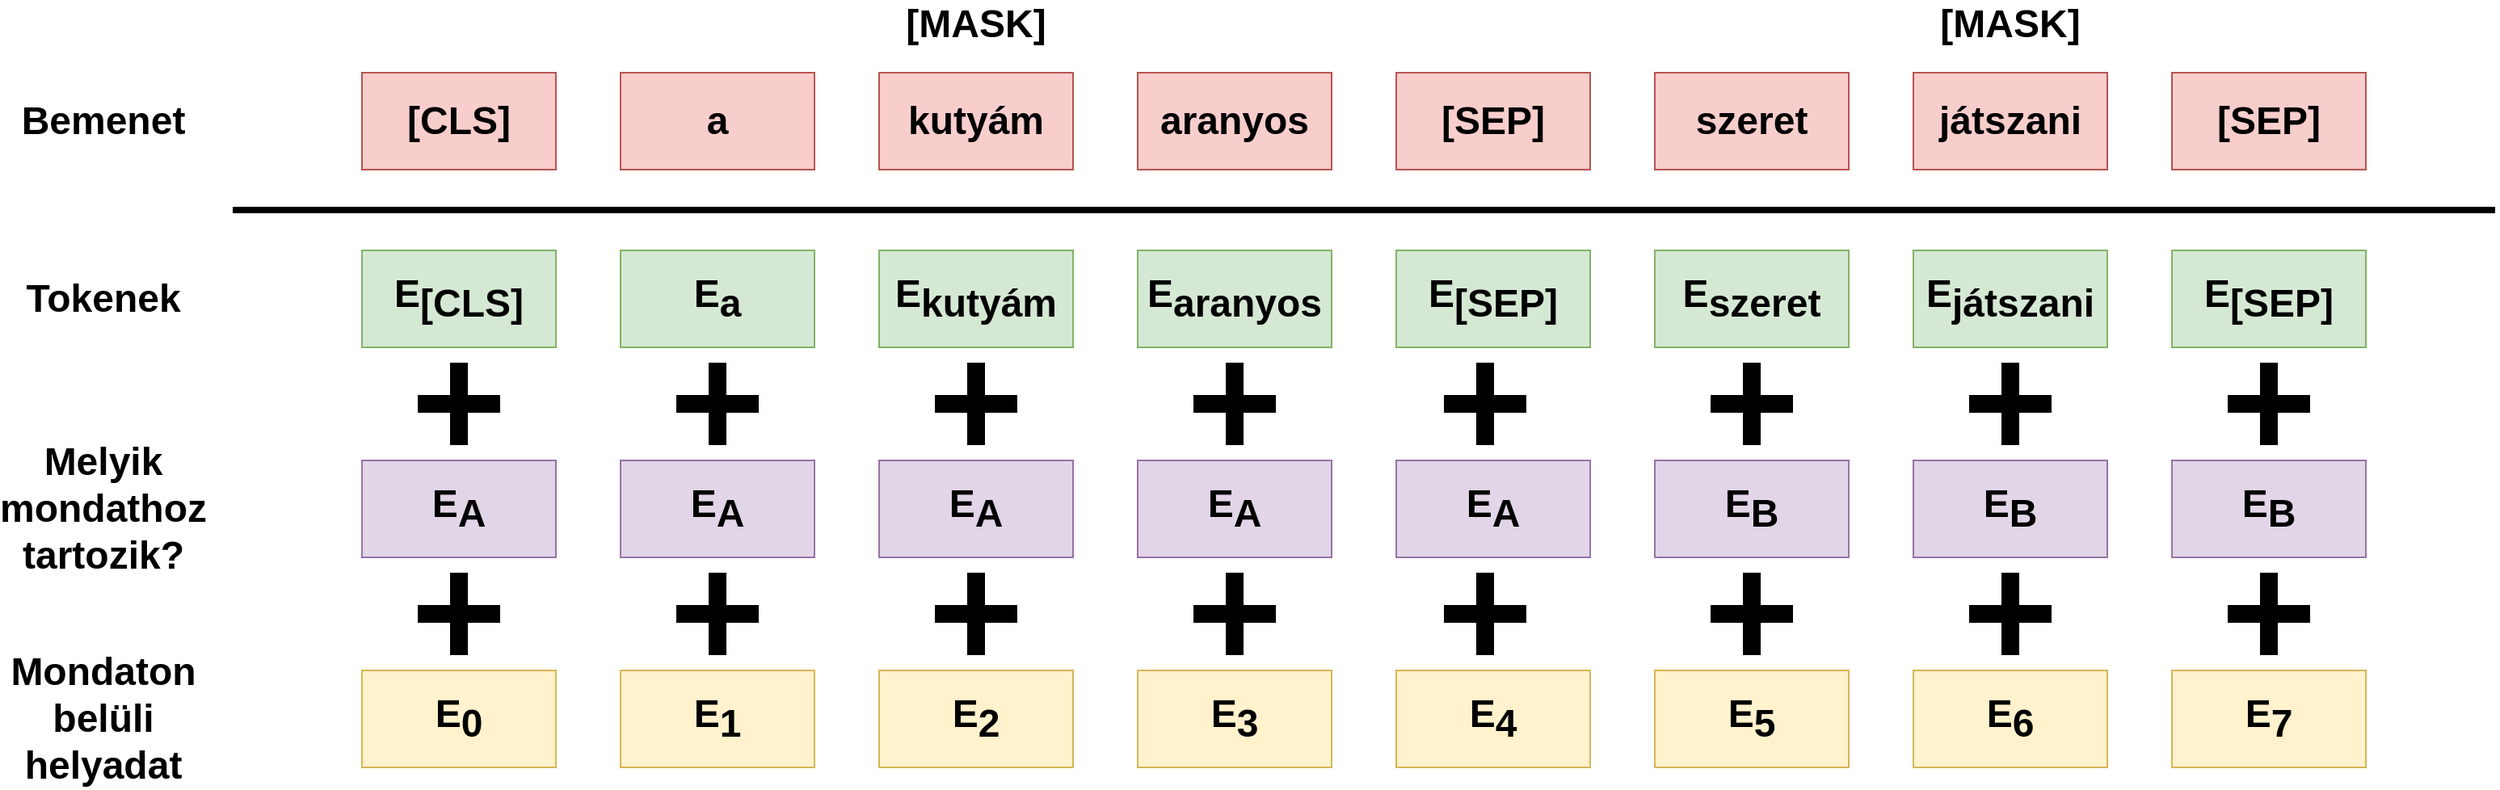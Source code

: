 <mxfile version="12.9.11" type="device"><diagram id="Pdjv4t5v-wfMLCRKbSv5" name="Page-1"><mxGraphModel dx="2211" dy="779" grid="1" gridSize="10" guides="1" tooltips="1" connect="1" arrows="1" fold="1" page="1" pageScale="1" pageWidth="850" pageHeight="1100" math="0" shadow="0"><root><mxCell id="0"/><mxCell id="1" parent="0"/><mxCell id="U1D4wbIRMVxLU1PmAkS4-1" value="&lt;font style=&quot;font-size: 24px;&quot;&gt;&lt;b style=&quot;font-size: 24px;&quot;&gt;[CLS]&lt;/b&gt;&lt;/font&gt;" style="rounded=0;whiteSpace=wrap;html=1;fillColor=#f8cecc;strokeColor=#b85450;fontSize=24;" parent="1" vertex="1"><mxGeometry x="40" y="360" width="120" height="60" as="geometry"/></mxCell><mxCell id="U1D4wbIRMVxLU1PmAkS4-2" value="&lt;b style=&quot;font-size: 24px;&quot;&gt;&lt;font style=&quot;font-size: 24px;&quot;&gt;a&lt;/font&gt;&lt;/b&gt;" style="rounded=0;whiteSpace=wrap;html=1;fillColor=#f8cecc;strokeColor=#b85450;fontSize=24;" parent="1" vertex="1"><mxGeometry x="200" y="360" width="120" height="60" as="geometry"/></mxCell><mxCell id="U1D4wbIRMVxLU1PmAkS4-3" value="&lt;b style=&quot;font-size: 24px;&quot;&gt;&lt;font style=&quot;font-size: 24px;&quot;&gt;kutyám&lt;/font&gt;&lt;/b&gt;" style="rounded=0;whiteSpace=wrap;html=1;fillColor=#f8cecc;strokeColor=#b85450;fontSize=24;" parent="1" vertex="1"><mxGeometry x="360" y="360" width="120" height="60" as="geometry"/></mxCell><mxCell id="U1D4wbIRMVxLU1PmAkS4-4" value="&lt;b style=&quot;font-size: 24px;&quot;&gt;&lt;font style=&quot;font-size: 24px;&quot;&gt;aranyos&lt;/font&gt;&lt;/b&gt;" style="rounded=0;whiteSpace=wrap;html=1;fillColor=#f8cecc;strokeColor=#b85450;fontSize=24;" parent="1" vertex="1"><mxGeometry x="520" y="360" width="120" height="60" as="geometry"/></mxCell><mxCell id="U1D4wbIRMVxLU1PmAkS4-5" value="&lt;b style=&quot;font-size: 24px;&quot;&gt;&lt;font style=&quot;font-size: 24px;&quot;&gt;[SEP]&lt;/font&gt;&lt;/b&gt;" style="rounded=0;whiteSpace=wrap;html=1;fillColor=#f8cecc;strokeColor=#b85450;fontSize=24;" parent="1" vertex="1"><mxGeometry x="680" y="360" width="120" height="60" as="geometry"/></mxCell><mxCell id="U1D4wbIRMVxLU1PmAkS4-6" value="&lt;b style=&quot;font-size: 24px;&quot;&gt;&lt;font style=&quot;font-size: 24px;&quot;&gt;szeret&lt;/font&gt;&lt;/b&gt;" style="rounded=0;whiteSpace=wrap;html=1;fillColor=#f8cecc;strokeColor=#b85450;fontSize=24;" parent="1" vertex="1"><mxGeometry x="840" y="360" width="120" height="60" as="geometry"/></mxCell><mxCell id="U1D4wbIRMVxLU1PmAkS4-7" value="&lt;b style=&quot;font-size: 24px;&quot;&gt;&lt;font style=&quot;font-size: 24px;&quot;&gt;játszani&lt;/font&gt;&lt;/b&gt;" style="rounded=0;whiteSpace=wrap;html=1;fillColor=#f8cecc;strokeColor=#b85450;fontSize=24;" parent="1" vertex="1"><mxGeometry x="1000" y="360" width="120" height="60" as="geometry"/></mxCell><mxCell id="U1D4wbIRMVxLU1PmAkS4-8" value="&lt;b style=&quot;font-size: 24px;&quot;&gt;&lt;font style=&quot;font-size: 24px;&quot;&gt;[SEP]&lt;/font&gt;&lt;/b&gt;" style="rounded=0;whiteSpace=wrap;html=1;fillColor=#f8cecc;strokeColor=#b85450;fontSize=24;" parent="1" vertex="1"><mxGeometry x="1160" y="360" width="120" height="60" as="geometry"/></mxCell><mxCell id="U1D4wbIRMVxLU1PmAkS4-9" value="&lt;font style=&quot;font-size: 24px;&quot;&gt;&lt;b style=&quot;font-size: 24px;&quot;&gt;E&lt;/b&gt;&lt;sub style=&quot;font-size: 24px;&quot;&gt;&lt;b style=&quot;font-size: 24px;&quot;&gt;[CLS]&lt;/b&gt;&lt;/sub&gt;&lt;/font&gt;" style="rounded=0;whiteSpace=wrap;html=1;fillColor=#d5e8d4;strokeColor=#82b366;fontSize=24;" parent="1" vertex="1"><mxGeometry x="40" y="470" width="120" height="60" as="geometry"/></mxCell><mxCell id="U1D4wbIRMVxLU1PmAkS4-10" value="&lt;b style=&quot;font-size: 24px;&quot;&gt;&lt;font style=&quot;font-size: 24px;&quot;&gt;E&lt;/font&gt;&lt;sub style=&quot;font-size: 24px;&quot;&gt;&lt;font style=&quot;font-size: 24px;&quot;&gt;a&lt;/font&gt;&lt;/sub&gt;&lt;/b&gt;" style="rounded=0;whiteSpace=wrap;html=1;fillColor=#d5e8d4;strokeColor=#82b366;fontSize=24;" parent="1" vertex="1"><mxGeometry x="200" y="470" width="120" height="60" as="geometry"/></mxCell><mxCell id="U1D4wbIRMVxLU1PmAkS4-11" value="&lt;b style=&quot;font-size: 24px;&quot;&gt;&lt;font style=&quot;font-size: 24px;&quot;&gt;E&lt;/font&gt;&lt;sub style=&quot;font-size: 24px;&quot;&gt;&lt;font style=&quot;font-size: 24px;&quot;&gt;kutyám&lt;/font&gt;&lt;/sub&gt;&lt;/b&gt;" style="rounded=0;whiteSpace=wrap;html=1;fillColor=#d5e8d4;strokeColor=#82b366;fontSize=24;" parent="1" vertex="1"><mxGeometry x="360" y="470" width="120" height="60" as="geometry"/></mxCell><mxCell id="U1D4wbIRMVxLU1PmAkS4-12" value="&lt;b style=&quot;font-size: 24px;&quot;&gt;&lt;font style=&quot;font-size: 24px;&quot;&gt;&lt;b style=&quot;font-size: 24px;&quot;&gt;&lt;font style=&quot;font-size: 24px;&quot;&gt;E&lt;/font&gt;&lt;/b&gt;&lt;sub style=&quot;font-size: 24px;&quot;&gt;aranyos&lt;/sub&gt;&lt;/font&gt;&lt;/b&gt;" style="rounded=0;whiteSpace=wrap;html=1;fillColor=#d5e8d4;strokeColor=#82b366;fontSize=24;" parent="1" vertex="1"><mxGeometry x="520" y="470" width="120" height="60" as="geometry"/></mxCell><mxCell id="U1D4wbIRMVxLU1PmAkS4-13" value="&lt;b style=&quot;font-size: 24px;&quot;&gt;&lt;font style=&quot;font-size: 24px;&quot;&gt;&lt;b style=&quot;font-size: 24px;&quot;&gt;&lt;font style=&quot;font-size: 24px;&quot;&gt;E&lt;/font&gt;&lt;/b&gt;&lt;sub style=&quot;font-size: 24px;&quot;&gt;[SEP]&lt;/sub&gt;&lt;/font&gt;&lt;/b&gt;" style="rounded=0;whiteSpace=wrap;html=1;fillColor=#d5e8d4;strokeColor=#82b366;fontSize=24;" parent="1" vertex="1"><mxGeometry x="680" y="470" width="120" height="60" as="geometry"/></mxCell><mxCell id="U1D4wbIRMVxLU1PmAkS4-14" value="&lt;b style=&quot;font-size: 24px;&quot;&gt;&lt;font style=&quot;font-size: 24px;&quot;&gt;&lt;b style=&quot;font-size: 24px;&quot;&gt;&lt;font style=&quot;font-size: 24px;&quot;&gt;E&lt;/font&gt;&lt;/b&gt;&lt;sub style=&quot;font-size: 24px;&quot;&gt;szeret&lt;/sub&gt;&lt;/font&gt;&lt;/b&gt;" style="rounded=0;whiteSpace=wrap;html=1;fillColor=#d5e8d4;strokeColor=#82b366;fontSize=24;" parent="1" vertex="1"><mxGeometry x="840" y="470" width="120" height="60" as="geometry"/></mxCell><mxCell id="U1D4wbIRMVxLU1PmAkS4-15" value="&lt;b style=&quot;font-size: 24px;&quot;&gt;&lt;font style=&quot;font-size: 24px;&quot;&gt;&lt;b style=&quot;font-size: 24px;&quot;&gt;&lt;font style=&quot;font-size: 24px;&quot;&gt;E&lt;/font&gt;&lt;/b&gt;&lt;sub style=&quot;font-size: 24px;&quot;&gt;játszani&lt;/sub&gt;&lt;/font&gt;&lt;/b&gt;" style="rounded=0;whiteSpace=wrap;html=1;fillColor=#d5e8d4;strokeColor=#82b366;fontSize=24;" parent="1" vertex="1"><mxGeometry x="1000" y="470" width="120" height="60" as="geometry"/></mxCell><mxCell id="U1D4wbIRMVxLU1PmAkS4-16" value="&lt;b style=&quot;font-size: 24px;&quot;&gt;&lt;font style=&quot;font-size: 24px;&quot;&gt;&lt;b style=&quot;font-size: 24px;&quot;&gt;&lt;font style=&quot;font-size: 24px;&quot;&gt;E&lt;/font&gt;&lt;/b&gt;&lt;sub style=&quot;font-size: 24px;&quot;&gt;[SEP]&lt;/sub&gt;&lt;/font&gt;&lt;/b&gt;" style="rounded=0;whiteSpace=wrap;html=1;fillColor=#d5e8d4;strokeColor=#82b366;fontSize=24;" parent="1" vertex="1"><mxGeometry x="1160" y="470" width="120" height="60" as="geometry"/></mxCell><mxCell id="U1D4wbIRMVxLU1PmAkS4-25" value="&lt;b style=&quot;font-size: 24px;&quot;&gt;&lt;font style=&quot;font-size: 24px;&quot;&gt;E&lt;sub style=&quot;font-size: 24px;&quot;&gt;0&lt;/sub&gt;&lt;/font&gt;&lt;/b&gt;" style="rounded=0;whiteSpace=wrap;html=1;fillColor=#fff2cc;strokeColor=#d6b656;fontSize=24;" parent="1" vertex="1"><mxGeometry x="40" y="730" width="120" height="60" as="geometry"/></mxCell><mxCell id="U1D4wbIRMVxLU1PmAkS4-26" value="&lt;b style=&quot;font-size: 24px;&quot;&gt;&lt;font style=&quot;font-size: 24px;&quot;&gt;E&lt;sub style=&quot;font-size: 24px;&quot;&gt;1&lt;/sub&gt;&lt;/font&gt;&lt;/b&gt;" style="rounded=0;whiteSpace=wrap;html=1;fillColor=#fff2cc;strokeColor=#d6b656;fontSize=24;" parent="1" vertex="1"><mxGeometry x="200" y="730" width="120" height="60" as="geometry"/></mxCell><mxCell id="U1D4wbIRMVxLU1PmAkS4-27" value="&lt;b style=&quot;font-size: 24px;&quot;&gt;&lt;font style=&quot;font-size: 24px;&quot;&gt;E&lt;sub style=&quot;font-size: 24px;&quot;&gt;2&lt;/sub&gt;&lt;/font&gt;&lt;/b&gt;" style="rounded=0;whiteSpace=wrap;html=1;fillColor=#fff2cc;strokeColor=#d6b656;fontSize=24;" parent="1" vertex="1"><mxGeometry x="360" y="730" width="120" height="60" as="geometry"/></mxCell><mxCell id="U1D4wbIRMVxLU1PmAkS4-28" value="&lt;b style=&quot;font-size: 24px;&quot;&gt;&lt;font style=&quot;font-size: 24px;&quot;&gt;E&lt;sub style=&quot;font-size: 24px;&quot;&gt;3&lt;/sub&gt;&lt;/font&gt;&lt;/b&gt;" style="rounded=0;whiteSpace=wrap;html=1;fillColor=#fff2cc;strokeColor=#d6b656;fontSize=24;" parent="1" vertex="1"><mxGeometry x="520" y="730" width="120" height="60" as="geometry"/></mxCell><mxCell id="U1D4wbIRMVxLU1PmAkS4-29" value="&lt;b style=&quot;font-size: 24px;&quot;&gt;&lt;font style=&quot;font-size: 24px;&quot;&gt;E&lt;sub style=&quot;font-size: 24px;&quot;&gt;4&lt;/sub&gt;&lt;/font&gt;&lt;/b&gt;" style="rounded=0;whiteSpace=wrap;html=1;fillColor=#fff2cc;strokeColor=#d6b656;fontSize=24;" parent="1" vertex="1"><mxGeometry x="680" y="730" width="120" height="60" as="geometry"/></mxCell><mxCell id="U1D4wbIRMVxLU1PmAkS4-30" value="&lt;b style=&quot;font-size: 24px;&quot;&gt;&lt;font style=&quot;font-size: 24px;&quot;&gt;E&lt;sub style=&quot;font-size: 24px;&quot;&gt;5&lt;/sub&gt;&lt;/font&gt;&lt;/b&gt;" style="rounded=0;whiteSpace=wrap;html=1;fillColor=#fff2cc;strokeColor=#d6b656;fontSize=24;" parent="1" vertex="1"><mxGeometry x="840" y="730" width="120" height="60" as="geometry"/></mxCell><mxCell id="U1D4wbIRMVxLU1PmAkS4-31" value="&lt;b style=&quot;font-size: 24px;&quot;&gt;&lt;font style=&quot;font-size: 24px;&quot;&gt;E&lt;sub style=&quot;font-size: 24px;&quot;&gt;6&lt;/sub&gt;&lt;/font&gt;&lt;/b&gt;" style="rounded=0;whiteSpace=wrap;html=1;fillColor=#fff2cc;strokeColor=#d6b656;fontSize=24;" parent="1" vertex="1"><mxGeometry x="1000" y="730" width="120" height="60" as="geometry"/></mxCell><mxCell id="U1D4wbIRMVxLU1PmAkS4-32" value="&lt;b style=&quot;font-size: 24px;&quot;&gt;&lt;font style=&quot;font-size: 24px;&quot;&gt;E&lt;sub style=&quot;font-size: 24px;&quot;&gt;7&lt;/sub&gt;&lt;/font&gt;&lt;/b&gt;" style="rounded=0;whiteSpace=wrap;html=1;fillColor=#fff2cc;strokeColor=#d6b656;fontSize=24;" parent="1" vertex="1"><mxGeometry x="1160" y="730" width="120" height="60" as="geometry"/></mxCell><mxCell id="U1D4wbIRMVxLU1PmAkS4-33" value="" style="shape=cross;whiteSpace=wrap;html=1;fillColor=#000000;fontSize=24;" parent="1" vertex="1"><mxGeometry x="75" y="670" width="50" height="50" as="geometry"/></mxCell><mxCell id="U1D4wbIRMVxLU1PmAkS4-35" value="" style="shape=cross;whiteSpace=wrap;html=1;fillColor=#000000;fontSize=24;" parent="1" vertex="1"><mxGeometry x="235" y="670" width="50" height="50" as="geometry"/></mxCell><mxCell id="U1D4wbIRMVxLU1PmAkS4-36" value="" style="shape=cross;whiteSpace=wrap;html=1;fillColor=#000000;fontSize=24;" parent="1" vertex="1"><mxGeometry x="395" y="670" width="50" height="50" as="geometry"/></mxCell><mxCell id="U1D4wbIRMVxLU1PmAkS4-37" value="" style="shape=cross;whiteSpace=wrap;html=1;fillColor=#000000;fontSize=24;" parent="1" vertex="1"><mxGeometry x="555" y="670" width="50" height="50" as="geometry"/></mxCell><mxCell id="U1D4wbIRMVxLU1PmAkS4-38" value="" style="shape=cross;whiteSpace=wrap;html=1;fillColor=#000000;fontSize=24;" parent="1" vertex="1"><mxGeometry x="710" y="670" width="50" height="50" as="geometry"/></mxCell><mxCell id="U1D4wbIRMVxLU1PmAkS4-39" value="" style="shape=cross;whiteSpace=wrap;html=1;fillColor=#000000;fontSize=24;" parent="1" vertex="1"><mxGeometry x="875" y="670" width="50" height="50" as="geometry"/></mxCell><mxCell id="U1D4wbIRMVxLU1PmAkS4-40" value="" style="shape=cross;whiteSpace=wrap;html=1;fillColor=#000000;fontSize=24;" parent="1" vertex="1"><mxGeometry x="1035" y="670" width="50" height="50" as="geometry"/></mxCell><mxCell id="U1D4wbIRMVxLU1PmAkS4-41" value="" style="shape=cross;whiteSpace=wrap;html=1;fillColor=#000000;fontSize=24;" parent="1" vertex="1"><mxGeometry x="1195" y="670" width="50" height="50" as="geometry"/></mxCell><mxCell id="U1D4wbIRMVxLU1PmAkS4-42" value="&lt;font style=&quot;font-size: 24px;&quot;&gt;&lt;b style=&quot;font-size: 24px;&quot;&gt;E&lt;sub style=&quot;font-size: 24px;&quot;&gt;A&lt;/sub&gt;&lt;/b&gt;&lt;/font&gt;" style="rounded=0;whiteSpace=wrap;html=1;fillColor=#e1d5e7;strokeColor=#9673a6;fontSize=24;" parent="1" vertex="1"><mxGeometry x="40" y="600" width="120" height="60" as="geometry"/></mxCell><mxCell id="U1D4wbIRMVxLU1PmAkS4-43" value="&lt;font style=&quot;font-size: 24px;&quot;&gt;&lt;b style=&quot;font-size: 24px;&quot;&gt;E&lt;sub style=&quot;font-size: 24px;&quot;&gt;A&lt;/sub&gt;&lt;/b&gt;&lt;/font&gt;" style="rounded=0;whiteSpace=wrap;html=1;fillColor=#e1d5e7;strokeColor=#9673a6;fontSize=24;" parent="1" vertex="1"><mxGeometry x="200" y="600" width="120" height="60" as="geometry"/></mxCell><mxCell id="U1D4wbIRMVxLU1PmAkS4-44" value="&lt;font style=&quot;font-size: 24px;&quot;&gt;&lt;b style=&quot;font-size: 24px;&quot;&gt;E&lt;sub style=&quot;font-size: 24px;&quot;&gt;A&lt;/sub&gt;&lt;/b&gt;&lt;/font&gt;" style="rounded=0;whiteSpace=wrap;html=1;fillColor=#e1d5e7;strokeColor=#9673a6;fontSize=24;" parent="1" vertex="1"><mxGeometry x="360" y="600" width="120" height="60" as="geometry"/></mxCell><mxCell id="U1D4wbIRMVxLU1PmAkS4-45" value="&lt;font style=&quot;font-size: 24px;&quot;&gt;&lt;b style=&quot;font-size: 24px;&quot;&gt;E&lt;sub style=&quot;font-size: 24px;&quot;&gt;A&lt;/sub&gt;&lt;/b&gt;&lt;/font&gt;" style="rounded=0;whiteSpace=wrap;html=1;fillColor=#e1d5e7;strokeColor=#9673a6;fontSize=24;" parent="1" vertex="1"><mxGeometry x="520" y="600" width="120" height="60" as="geometry"/></mxCell><mxCell id="U1D4wbIRMVxLU1PmAkS4-46" value="&lt;font style=&quot;font-size: 24px;&quot;&gt;&lt;b style=&quot;font-size: 24px;&quot;&gt;E&lt;sub style=&quot;font-size: 24px;&quot;&gt;A&lt;/sub&gt;&lt;/b&gt;&lt;/font&gt;" style="rounded=0;whiteSpace=wrap;html=1;fillColor=#e1d5e7;strokeColor=#9673a6;fontSize=24;" parent="1" vertex="1"><mxGeometry x="680" y="600" width="120" height="60" as="geometry"/></mxCell><mxCell id="U1D4wbIRMVxLU1PmAkS4-47" value="&lt;font style=&quot;font-size: 24px;&quot;&gt;&lt;b style=&quot;font-size: 24px;&quot;&gt;E&lt;sub style=&quot;font-size: 24px;&quot;&gt;B&lt;/sub&gt;&lt;/b&gt;&lt;/font&gt;" style="rounded=0;whiteSpace=wrap;html=1;fillColor=#e1d5e7;strokeColor=#9673a6;fontSize=24;" parent="1" vertex="1"><mxGeometry x="840" y="600" width="120" height="60" as="geometry"/></mxCell><mxCell id="U1D4wbIRMVxLU1PmAkS4-48" value="&lt;font style=&quot;font-size: 24px;&quot;&gt;&lt;b style=&quot;font-size: 24px;&quot;&gt;E&lt;sub style=&quot;font-size: 24px;&quot;&gt;B&lt;/sub&gt;&lt;/b&gt;&lt;/font&gt;" style="rounded=0;whiteSpace=wrap;html=1;fillColor=#e1d5e7;strokeColor=#9673a6;fontSize=24;" parent="1" vertex="1"><mxGeometry x="1000" y="600" width="120" height="60" as="geometry"/></mxCell><mxCell id="U1D4wbIRMVxLU1PmAkS4-49" value="&lt;font style=&quot;font-size: 24px;&quot;&gt;&lt;b style=&quot;font-size: 24px;&quot;&gt;E&lt;sub style=&quot;font-size: 24px;&quot;&gt;B&lt;/sub&gt;&lt;/b&gt;&lt;/font&gt;" style="rounded=0;whiteSpace=wrap;html=1;fillColor=#e1d5e7;strokeColor=#9673a6;fontSize=24;" parent="1" vertex="1"><mxGeometry x="1160" y="600" width="120" height="60" as="geometry"/></mxCell><mxCell id="U1D4wbIRMVxLU1PmAkS4-50" value="" style="shape=cross;whiteSpace=wrap;html=1;fillColor=#000000;fontSize=24;" parent="1" vertex="1"><mxGeometry x="75" y="540" width="50" height="50" as="geometry"/></mxCell><mxCell id="U1D4wbIRMVxLU1PmAkS4-51" value="" style="shape=cross;whiteSpace=wrap;html=1;fillColor=#000000;fontSize=24;" parent="1" vertex="1"><mxGeometry x="235" y="540" width="50" height="50" as="geometry"/></mxCell><mxCell id="U1D4wbIRMVxLU1PmAkS4-52" value="" style="shape=cross;whiteSpace=wrap;html=1;fillColor=#000000;fontSize=24;" parent="1" vertex="1"><mxGeometry x="395" y="540" width="50" height="50" as="geometry"/></mxCell><mxCell id="U1D4wbIRMVxLU1PmAkS4-53" value="" style="shape=cross;whiteSpace=wrap;html=1;fillColor=#000000;fontSize=24;" parent="1" vertex="1"><mxGeometry x="555" y="540" width="50" height="50" as="geometry"/></mxCell><mxCell id="U1D4wbIRMVxLU1PmAkS4-54" value="" style="shape=cross;whiteSpace=wrap;html=1;fillColor=#000000;fontSize=24;" parent="1" vertex="1"><mxGeometry x="710" y="540" width="50" height="50" as="geometry"/></mxCell><mxCell id="U1D4wbIRMVxLU1PmAkS4-55" value="" style="shape=cross;whiteSpace=wrap;html=1;fillColor=#000000;fontSize=24;" parent="1" vertex="1"><mxGeometry x="875" y="540" width="50" height="50" as="geometry"/></mxCell><mxCell id="U1D4wbIRMVxLU1PmAkS4-56" value="" style="shape=cross;whiteSpace=wrap;html=1;fillColor=#000000;fontSize=24;" parent="1" vertex="1"><mxGeometry x="1035" y="540" width="50" height="50" as="geometry"/></mxCell><mxCell id="U1D4wbIRMVxLU1PmAkS4-57" value="" style="shape=cross;whiteSpace=wrap;html=1;fillColor=#000000;fontSize=24;" parent="1" vertex="1"><mxGeometry x="1195" y="540" width="50" height="50" as="geometry"/></mxCell><mxCell id="U1D4wbIRMVxLU1PmAkS4-58" value="" style="line;strokeWidth=4;html=1;perimeter=backbonePerimeter;points=[];outlineConnect=0;fillColor=#000000;fontSize=24;" parent="1" vertex="1"><mxGeometry x="-40" y="440" width="1400" height="10" as="geometry"/></mxCell><mxCell id="U1D4wbIRMVxLU1PmAkS4-59" value="&lt;font style=&quot;font-size: 24px;&quot;&gt;&lt;b style=&quot;font-size: 24px;&quot;&gt;Bemenet&lt;/b&gt;&lt;/font&gt;" style="text;html=1;strokeColor=none;fillColor=none;align=center;verticalAlign=middle;whiteSpace=wrap;rounded=0;fontSize=24;" parent="1" vertex="1"><mxGeometry x="-140" y="380" width="40" height="20" as="geometry"/></mxCell><mxCell id="U1D4wbIRMVxLU1PmAkS4-61" value="&lt;b style=&quot;font-size: 24px;&quot;&gt;&lt;font style=&quot;font-size: 24px;&quot;&gt;Tokenek&lt;/font&gt;&lt;/b&gt;" style="text;html=1;strokeColor=none;fillColor=none;align=center;verticalAlign=middle;whiteSpace=wrap;rounded=0;fontSize=24;" parent="1" vertex="1"><mxGeometry x="-140" y="490" width="40" height="20" as="geometry"/></mxCell><mxCell id="U1D4wbIRMVxLU1PmAkS4-62" value="&lt;font style=&quot;font-size: 24px;&quot;&gt;&lt;b style=&quot;font-size: 24px;&quot;&gt;Melyik mondathoz tartozik?&lt;br style=&quot;font-size: 24px;&quot;&gt;&lt;/b&gt;&lt;/font&gt;" style="text;html=1;strokeColor=none;fillColor=none;align=center;verticalAlign=middle;whiteSpace=wrap;rounded=0;fontSize=24;" parent="1" vertex="1"><mxGeometry x="-140" y="620" width="40" height="20" as="geometry"/></mxCell><mxCell id="U1D4wbIRMVxLU1PmAkS4-63" value="&lt;b style=&quot;font-size: 24px;&quot;&gt;&lt;font style=&quot;font-size: 24px;&quot;&gt;Mondaton belüli helyadat&lt;br style=&quot;font-size: 24px;&quot;&gt;&lt;/font&gt;&lt;/b&gt;" style="text;html=1;strokeColor=none;fillColor=none;align=center;verticalAlign=middle;whiteSpace=wrap;rounded=0;fontSize=24;" parent="1" vertex="1"><mxGeometry x="-140" y="750" width="40" height="20" as="geometry"/></mxCell><mxCell id="hEk6AH4o83dkJx48-btY-2" value="&lt;font style=&quot;font-size: 24px;&quot;&gt;&lt;b style=&quot;font-size: 24px;&quot;&gt;[MASK]&lt;/b&gt;&lt;/font&gt;" style="text;html=1;strokeColor=none;fillColor=none;align=center;verticalAlign=middle;whiteSpace=wrap;rounded=0;fontSize=24;" parent="1" vertex="1"><mxGeometry x="400" y="320" width="40" height="20" as="geometry"/></mxCell><mxCell id="hEk6AH4o83dkJx48-btY-3" value="&lt;font style=&quot;font-size: 24px;&quot;&gt;&lt;b style=&quot;font-size: 24px;&quot;&gt;[MASK]&lt;/b&gt;&lt;/font&gt;" style="text;html=1;strokeColor=none;fillColor=none;align=center;verticalAlign=middle;whiteSpace=wrap;rounded=0;fontSize=24;" parent="1" vertex="1"><mxGeometry x="1040" y="320" width="40" height="20" as="geometry"/></mxCell></root></mxGraphModel></diagram></mxfile>
